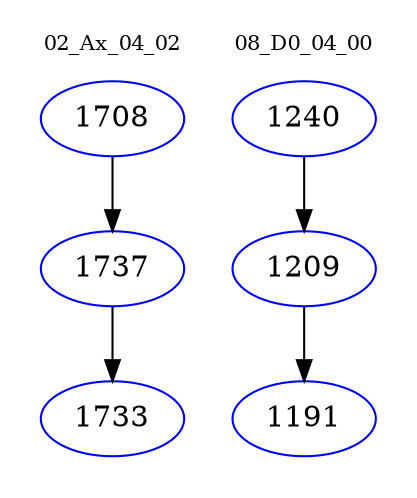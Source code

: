 digraph{
subgraph cluster_0 {
color = white
label = "02_Ax_04_02";
fontsize=10;
T0_1708 [label="1708", color="blue"]
T0_1708 -> T0_1737 [color="black"]
T0_1737 [label="1737", color="blue"]
T0_1737 -> T0_1733 [color="black"]
T0_1733 [label="1733", color="blue"]
}
subgraph cluster_1 {
color = white
label = "08_D0_04_00";
fontsize=10;
T1_1240 [label="1240", color="blue"]
T1_1240 -> T1_1209 [color="black"]
T1_1209 [label="1209", color="blue"]
T1_1209 -> T1_1191 [color="black"]
T1_1191 [label="1191", color="blue"]
}
}
